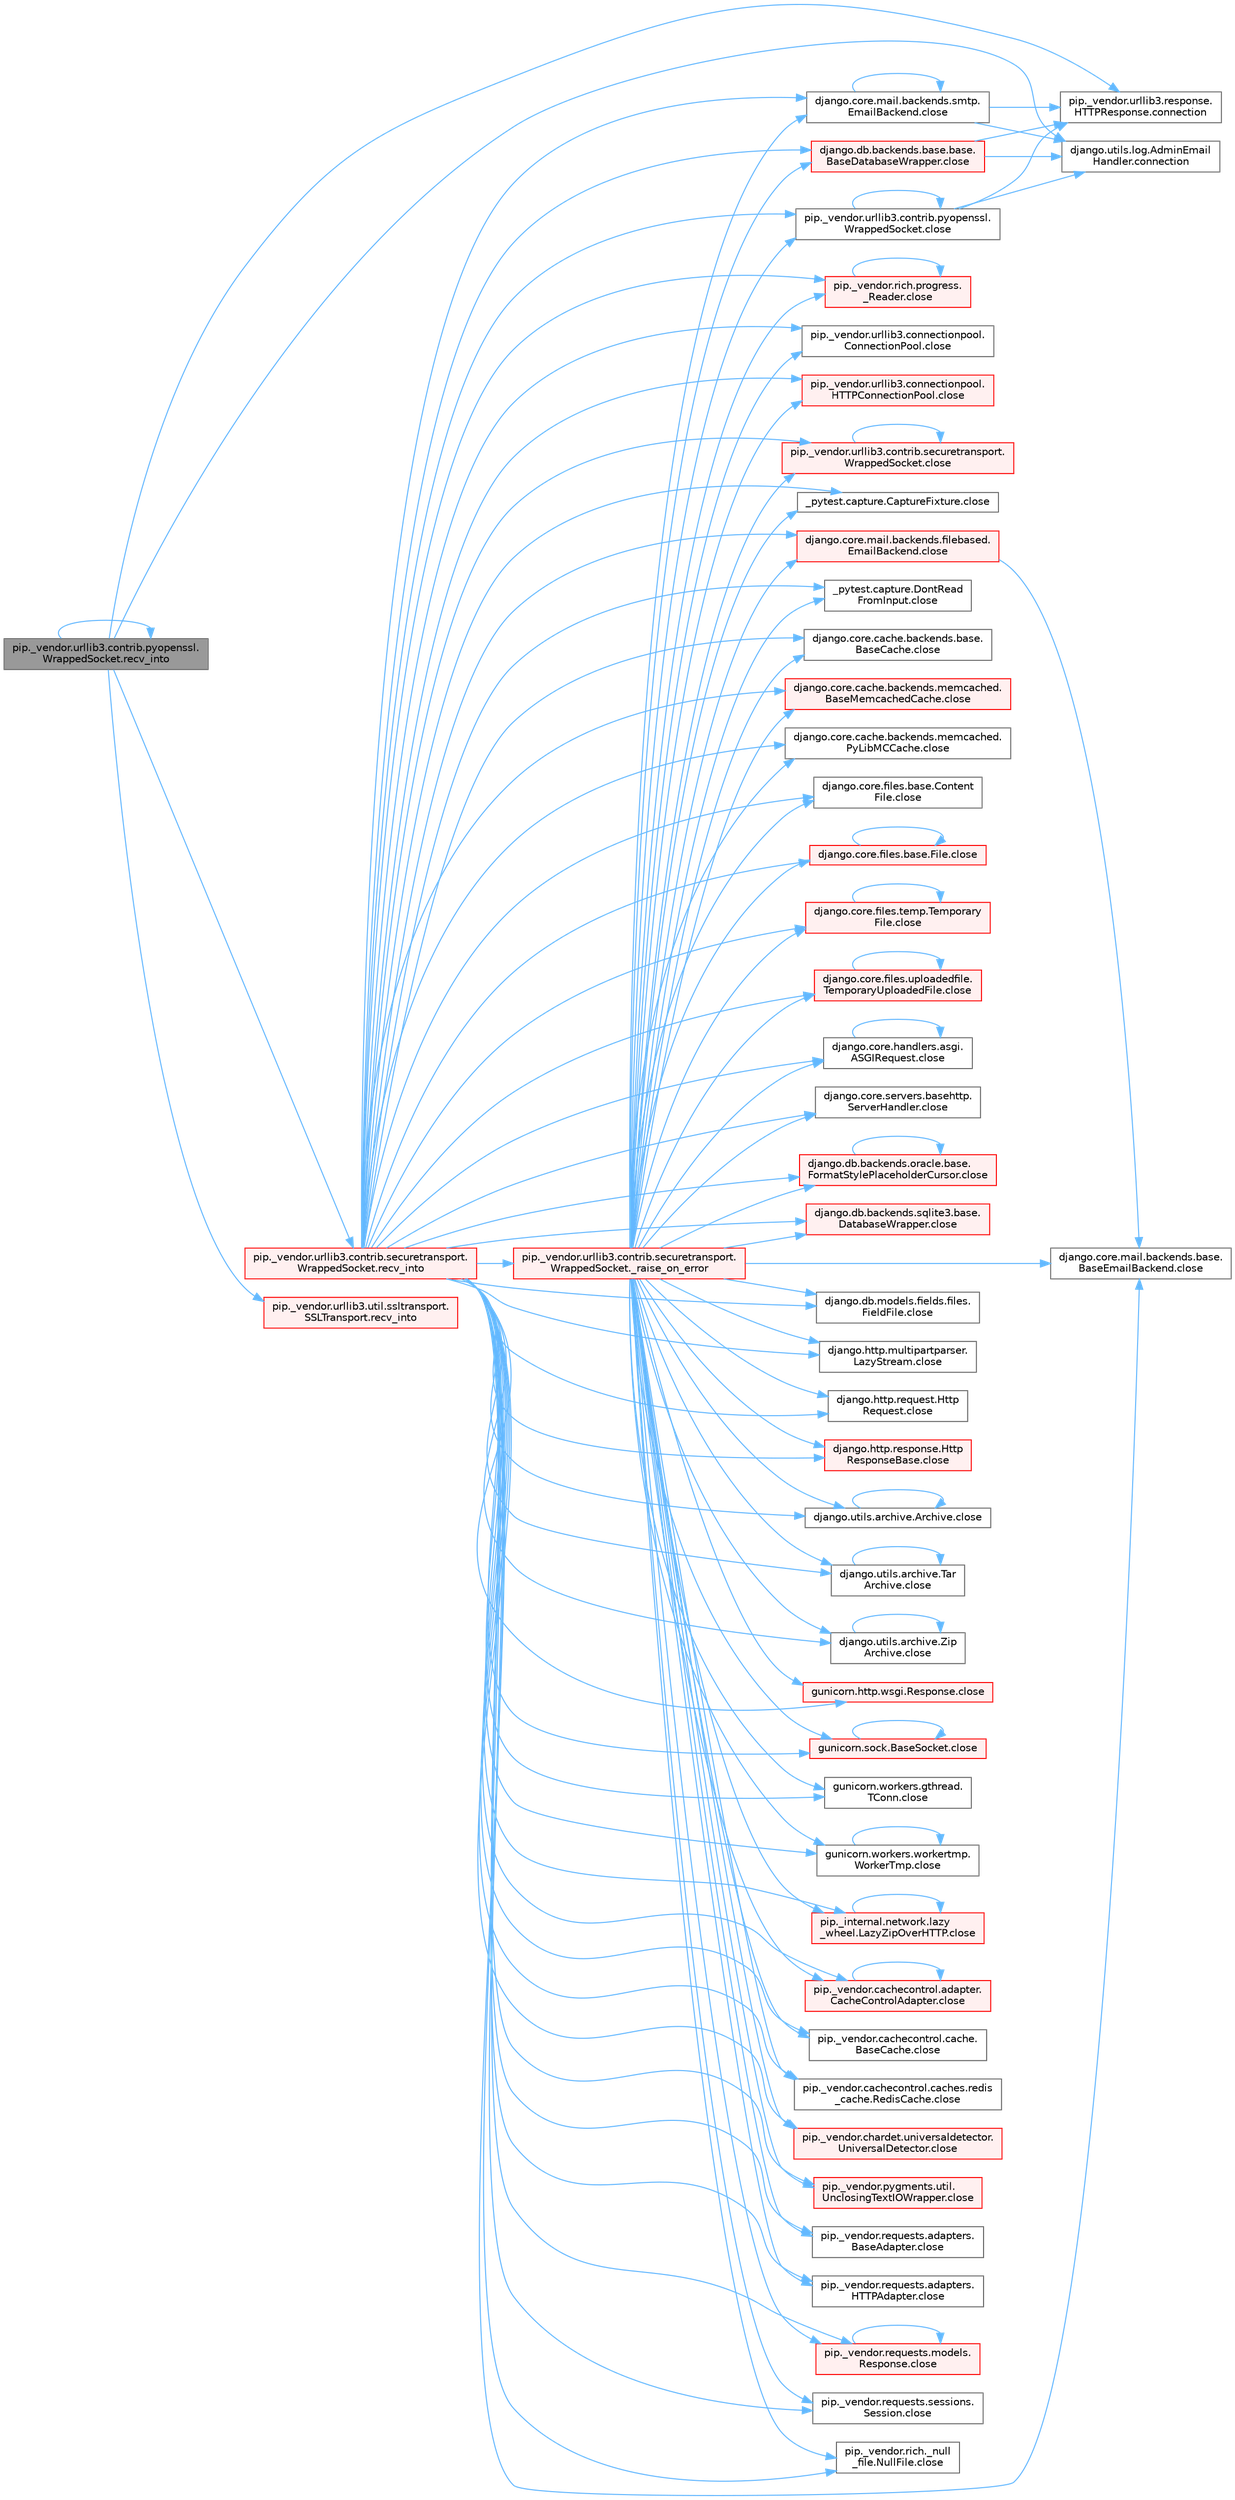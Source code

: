 digraph "pip._vendor.urllib3.contrib.pyopenssl.WrappedSocket.recv_into"
{
 // LATEX_PDF_SIZE
  bgcolor="transparent";
  edge [fontname=Helvetica,fontsize=10,labelfontname=Helvetica,labelfontsize=10];
  node [fontname=Helvetica,fontsize=10,shape=box,height=0.2,width=0.4];
  rankdir="LR";
  Node1 [id="Node000001",label="pip._vendor.urllib3.contrib.pyopenssl.\lWrappedSocket.recv_into",height=0.2,width=0.4,color="gray40", fillcolor="grey60", style="filled", fontcolor="black",tooltip=" "];
  Node1 -> Node2 [id="edge1_Node000001_Node000002",color="steelblue1",style="solid",tooltip=" "];
  Node2 [id="Node000002",label="django.utils.log.AdminEmail\lHandler.connection",height=0.2,width=0.4,color="grey40", fillcolor="white", style="filled",URL="$classdjango_1_1utils_1_1log_1_1_admin_email_handler.html#a545b5f7ec55a857fe1ca7836814a0760",tooltip=" "];
  Node1 -> Node3 [id="edge2_Node000001_Node000003",color="steelblue1",style="solid",tooltip=" "];
  Node3 [id="Node000003",label="pip._vendor.urllib3.response.\lHTTPResponse.connection",height=0.2,width=0.4,color="grey40", fillcolor="white", style="filled",URL="$classpip_1_1__vendor_1_1urllib3_1_1response_1_1_h_t_t_p_response.html#a9002314624685de3bbf9b84bdc87fef8",tooltip=" "];
  Node1 -> Node1 [id="edge3_Node000001_Node000001",color="steelblue1",style="solid",tooltip=" "];
  Node1 -> Node4 [id="edge4_Node000001_Node000004",color="steelblue1",style="solid",tooltip=" "];
  Node4 [id="Node000004",label="pip._vendor.urllib3.contrib.securetransport.\lWrappedSocket.recv_into",height=0.2,width=0.4,color="red", fillcolor="#FFF0F0", style="filled",URL="$classpip_1_1__vendor_1_1urllib3_1_1contrib_1_1securetransport_1_1_wrapped_socket.html#aedfc3cd814ef6075e6907e05860b45d6",tooltip=" "];
  Node4 -> Node5 [id="edge5_Node000004_Node000005",color="steelblue1",style="solid",tooltip=" "];
  Node5 [id="Node000005",label="pip._vendor.urllib3.contrib.securetransport.\lWrappedSocket._raise_on_error",height=0.2,width=0.4,color="red", fillcolor="#FFF0F0", style="filled",URL="$classpip_1_1__vendor_1_1urllib3_1_1contrib_1_1securetransport_1_1_wrapped_socket.html#ae89ceec48b026fbcf5e9888ee21e0c09",tooltip=" "];
  Node5 -> Node6 [id="edge6_Node000005_Node000006",color="steelblue1",style="solid",tooltip=" "];
  Node6 [id="Node000006",label="_pytest.capture.CaptureFixture.close",height=0.2,width=0.4,color="grey40", fillcolor="white", style="filled",URL="$class__pytest_1_1capture_1_1_capture_fixture.html#ac018b3a02c2aff2047974ced57907cd0",tooltip=" "];
  Node5 -> Node7 [id="edge7_Node000005_Node000007",color="steelblue1",style="solid",tooltip=" "];
  Node7 [id="Node000007",label="_pytest.capture.DontRead\lFromInput.close",height=0.2,width=0.4,color="grey40", fillcolor="white", style="filled",URL="$class__pytest_1_1capture_1_1_dont_read_from_input.html#accf28daf7db40f53462752cc02bbdd32",tooltip=" "];
  Node5 -> Node8 [id="edge8_Node000005_Node000008",color="steelblue1",style="solid",tooltip=" "];
  Node8 [id="Node000008",label="django.core.cache.backends.base.\lBaseCache.close",height=0.2,width=0.4,color="grey40", fillcolor="white", style="filled",URL="$classdjango_1_1core_1_1cache_1_1backends_1_1base_1_1_base_cache.html#ae5d10e57a1ab2b99171e943370da8cf3",tooltip=" "];
  Node5 -> Node9 [id="edge9_Node000005_Node000009",color="steelblue1",style="solid",tooltip=" "];
  Node9 [id="Node000009",label="django.core.cache.backends.memcached.\lBaseMemcachedCache.close",height=0.2,width=0.4,color="red", fillcolor="#FFF0F0", style="filled",URL="$classdjango_1_1core_1_1cache_1_1backends_1_1memcached_1_1_base_memcached_cache.html#ab36ac92f106d8dacc64d539b447a5e37",tooltip=" "];
  Node5 -> Node12 [id="edge10_Node000005_Node000012",color="steelblue1",style="solid",tooltip=" "];
  Node12 [id="Node000012",label="django.core.cache.backends.memcached.\lPyLibMCCache.close",height=0.2,width=0.4,color="grey40", fillcolor="white", style="filled",URL="$classdjango_1_1core_1_1cache_1_1backends_1_1memcached_1_1_py_lib_m_c_cache.html#a76cb2e86bb346b70433dfe177597da58",tooltip=" "];
  Node5 -> Node13 [id="edge11_Node000005_Node000013",color="steelblue1",style="solid",tooltip=" "];
  Node13 [id="Node000013",label="django.core.files.base.Content\lFile.close",height=0.2,width=0.4,color="grey40", fillcolor="white", style="filled",URL="$classdjango_1_1core_1_1files_1_1base_1_1_content_file.html#a09ae22d8cfcf28936b97a8eba0fd85cb",tooltip=" "];
  Node5 -> Node14 [id="edge12_Node000005_Node000014",color="steelblue1",style="solid",tooltip=" "];
  Node14 [id="Node000014",label="django.core.files.base.File.close",height=0.2,width=0.4,color="red", fillcolor="#FFF0F0", style="filled",URL="$classdjango_1_1core_1_1files_1_1base_1_1_file.html#a0ff3dc914f2c207114a150eaac429bdc",tooltip=" "];
  Node14 -> Node14 [id="edge13_Node000014_Node000014",color="steelblue1",style="solid",tooltip=" "];
  Node5 -> Node22 [id="edge14_Node000005_Node000022",color="steelblue1",style="solid",tooltip=" "];
  Node22 [id="Node000022",label="django.core.files.temp.Temporary\lFile.close",height=0.2,width=0.4,color="red", fillcolor="#FFF0F0", style="filled",URL="$classdjango_1_1core_1_1files_1_1temp_1_1_temporary_file.html#a3137c46b13cae4e5e6fe6489e42677d5",tooltip=" "];
  Node22 -> Node22 [id="edge15_Node000022_Node000022",color="steelblue1",style="solid",tooltip=" "];
  Node5 -> Node1052 [id="edge16_Node000005_Node001052",color="steelblue1",style="solid",tooltip=" "];
  Node1052 [id="Node001052",label="django.core.files.uploadedfile.\lTemporaryUploadedFile.close",height=0.2,width=0.4,color="red", fillcolor="#FFF0F0", style="filled",URL="$classdjango_1_1core_1_1files_1_1uploadedfile_1_1_temporary_uploaded_file.html#a01ddb9d43a99baf6157c1d60b37198cd",tooltip=" "];
  Node1052 -> Node1052 [id="edge17_Node001052_Node001052",color="steelblue1",style="solid",tooltip=" "];
  Node5 -> Node1053 [id="edge18_Node000005_Node001053",color="steelblue1",style="solid",tooltip=" "];
  Node1053 [id="Node001053",label="django.core.handlers.asgi.\lASGIRequest.close",height=0.2,width=0.4,color="grey40", fillcolor="white", style="filled",URL="$classdjango_1_1core_1_1handlers_1_1asgi_1_1_a_s_g_i_request.html#a2f3a1c1c50b4cf63ef552b4f96cc4f7f",tooltip=" "];
  Node1053 -> Node1053 [id="edge19_Node001053_Node001053",color="steelblue1",style="solid",tooltip=" "];
  Node5 -> Node1054 [id="edge20_Node000005_Node001054",color="steelblue1",style="solid",tooltip=" "];
  Node1054 [id="Node001054",label="django.core.mail.backends.base.\lBaseEmailBackend.close",height=0.2,width=0.4,color="grey40", fillcolor="white", style="filled",URL="$classdjango_1_1core_1_1mail_1_1backends_1_1base_1_1_base_email_backend.html#a358a8107d966c2d82d9eb9d18565784e",tooltip=" "];
  Node5 -> Node1055 [id="edge21_Node000005_Node001055",color="steelblue1",style="solid",tooltip=" "];
  Node1055 [id="Node001055",label="django.core.mail.backends.filebased.\lEmailBackend.close",height=0.2,width=0.4,color="red", fillcolor="#FFF0F0", style="filled",URL="$classdjango_1_1core_1_1mail_1_1backends_1_1filebased_1_1_email_backend.html#af90ba8a487930e530a20ceb03669a672",tooltip=" "];
  Node1055 -> Node1054 [id="edge22_Node001055_Node001054",color="steelblue1",style="solid",tooltip=" "];
  Node5 -> Node1056 [id="edge23_Node000005_Node001056",color="steelblue1",style="solid",tooltip=" "];
  Node1056 [id="Node001056",label="django.core.mail.backends.smtp.\lEmailBackend.close",height=0.2,width=0.4,color="grey40", fillcolor="white", style="filled",URL="$classdjango_1_1core_1_1mail_1_1backends_1_1smtp_1_1_email_backend.html#a6ac7253539c4f1102986c6df417fb050",tooltip=" "];
  Node1056 -> Node1056 [id="edge24_Node001056_Node001056",color="steelblue1",style="solid",tooltip=" "];
  Node1056 -> Node2 [id="edge25_Node001056_Node000002",color="steelblue1",style="solid",tooltip=" "];
  Node1056 -> Node3 [id="edge26_Node001056_Node000003",color="steelblue1",style="solid",tooltip=" "];
  Node5 -> Node1057 [id="edge27_Node000005_Node001057",color="steelblue1",style="solid",tooltip=" "];
  Node1057 [id="Node001057",label="django.core.servers.basehttp.\lServerHandler.close",height=0.2,width=0.4,color="grey40", fillcolor="white", style="filled",URL="$classdjango_1_1core_1_1servers_1_1basehttp_1_1_server_handler.html#a67022bc1dc85a75307901027d41a6a61",tooltip=" "];
  Node5 -> Node1058 [id="edge28_Node000005_Node001058",color="steelblue1",style="solid",tooltip=" "];
  Node1058 [id="Node001058",label="django.db.backends.base.base.\lBaseDatabaseWrapper.close",height=0.2,width=0.4,color="red", fillcolor="#FFF0F0", style="filled",URL="$classdjango_1_1db_1_1backends_1_1base_1_1base_1_1_base_database_wrapper.html#a01214a9b91408274fbc34cb062baf2bc",tooltip=" "];
  Node1058 -> Node2 [id="edge29_Node001058_Node000002",color="steelblue1",style="solid",tooltip=" "];
  Node1058 -> Node3 [id="edge30_Node001058_Node000003",color="steelblue1",style="solid",tooltip=" "];
  Node5 -> Node1068 [id="edge31_Node000005_Node001068",color="steelblue1",style="solid",tooltip=" "];
  Node1068 [id="Node001068",label="django.db.backends.oracle.base.\lFormatStylePlaceholderCursor.close",height=0.2,width=0.4,color="red", fillcolor="#FFF0F0", style="filled",URL="$classdjango_1_1db_1_1backends_1_1oracle_1_1base_1_1_format_style_placeholder_cursor.html#aebbf24b6a824d4e0fb370ce417d41f93",tooltip=" "];
  Node1068 -> Node1068 [id="edge32_Node001068_Node001068",color="steelblue1",style="solid",tooltip=" "];
  Node5 -> Node1073 [id="edge33_Node000005_Node001073",color="steelblue1",style="solid",tooltip=" "];
  Node1073 [id="Node001073",label="django.db.backends.sqlite3.base.\lDatabaseWrapper.close",height=0.2,width=0.4,color="red", fillcolor="#FFF0F0", style="filled",URL="$classdjango_1_1db_1_1backends_1_1sqlite3_1_1base_1_1_database_wrapper.html#accb46eb6dd574171611ec4912f677d3f",tooltip=" "];
  Node5 -> Node1076 [id="edge34_Node000005_Node001076",color="steelblue1",style="solid",tooltip=" "];
  Node1076 [id="Node001076",label="django.db.models.fields.files.\lFieldFile.close",height=0.2,width=0.4,color="grey40", fillcolor="white", style="filled",URL="$classdjango_1_1db_1_1models_1_1fields_1_1files_1_1_field_file.html#a7764f6ac41d2cf2e0e60639dff4d7f03",tooltip=" "];
  Node5 -> Node1077 [id="edge35_Node000005_Node001077",color="steelblue1",style="solid",tooltip=" "];
  Node1077 [id="Node001077",label="django.http.multipartparser.\lLazyStream.close",height=0.2,width=0.4,color="grey40", fillcolor="white", style="filled",URL="$classdjango_1_1http_1_1multipartparser_1_1_lazy_stream.html#a8cc031a8e3e86872b4d5d12ebb448573",tooltip=" "];
  Node5 -> Node1078 [id="edge36_Node000005_Node001078",color="steelblue1",style="solid",tooltip=" "];
  Node1078 [id="Node001078",label="django.http.request.Http\lRequest.close",height=0.2,width=0.4,color="grey40", fillcolor="white", style="filled",URL="$classdjango_1_1http_1_1request_1_1_http_request.html#a13db25295d57830ab61aed1a8339842e",tooltip=" "];
  Node5 -> Node1079 [id="edge37_Node000005_Node001079",color="steelblue1",style="solid",tooltip=" "];
  Node1079 [id="Node001079",label="django.http.response.Http\lResponseBase.close",height=0.2,width=0.4,color="red", fillcolor="#FFF0F0", style="filled",URL="$classdjango_1_1http_1_1response_1_1_http_response_base.html#a2e18a8319fb2b68853f032a3a1e93ffe",tooltip=" "];
  Node5 -> Node1080 [id="edge38_Node000005_Node001080",color="steelblue1",style="solid",tooltip=" "];
  Node1080 [id="Node001080",label="django.utils.archive.Archive.close",height=0.2,width=0.4,color="grey40", fillcolor="white", style="filled",URL="$classdjango_1_1utils_1_1archive_1_1_archive.html#a5fe062c89d687d218982c9c523c74c2a",tooltip=" "];
  Node1080 -> Node1080 [id="edge39_Node001080_Node001080",color="steelblue1",style="solid",tooltip=" "];
  Node5 -> Node1081 [id="edge40_Node000005_Node001081",color="steelblue1",style="solid",tooltip=" "];
  Node1081 [id="Node001081",label="django.utils.archive.Tar\lArchive.close",height=0.2,width=0.4,color="grey40", fillcolor="white", style="filled",URL="$classdjango_1_1utils_1_1archive_1_1_tar_archive.html#a9f92da2fc83a8bf18400412a9cf77836",tooltip=" "];
  Node1081 -> Node1081 [id="edge41_Node001081_Node001081",color="steelblue1",style="solid",tooltip=" "];
  Node5 -> Node1082 [id="edge42_Node000005_Node001082",color="steelblue1",style="solid",tooltip=" "];
  Node1082 [id="Node001082",label="django.utils.archive.Zip\lArchive.close",height=0.2,width=0.4,color="grey40", fillcolor="white", style="filled",URL="$classdjango_1_1utils_1_1archive_1_1_zip_archive.html#a72926f0c232970ff5bf94a7082dd5ac9",tooltip=" "];
  Node1082 -> Node1082 [id="edge43_Node001082_Node001082",color="steelblue1",style="solid",tooltip=" "];
  Node5 -> Node1083 [id="edge44_Node000005_Node001083",color="steelblue1",style="solid",tooltip=" "];
  Node1083 [id="Node001083",label="gunicorn.http.wsgi.Response.close",height=0.2,width=0.4,color="red", fillcolor="#FFF0F0", style="filled",URL="$classgunicorn_1_1http_1_1wsgi_1_1_response.html#a046ea28916c2a721d57a5852261bef24",tooltip=" "];
  Node5 -> Node1090 [id="edge45_Node000005_Node001090",color="steelblue1",style="solid",tooltip=" "];
  Node1090 [id="Node001090",label="gunicorn.sock.BaseSocket.close",height=0.2,width=0.4,color="red", fillcolor="#FFF0F0", style="filled",URL="$classgunicorn_1_1sock_1_1_base_socket.html#af2002e81bf30cc8c6614f9568af6ef06",tooltip=" "];
  Node1090 -> Node1090 [id="edge46_Node001090_Node001090",color="steelblue1",style="solid",tooltip=" "];
  Node5 -> Node1132 [id="edge47_Node000005_Node001132",color="steelblue1",style="solid",tooltip=" "];
  Node1132 [id="Node001132",label="gunicorn.workers.gthread.\lTConn.close",height=0.2,width=0.4,color="grey40", fillcolor="white", style="filled",URL="$classgunicorn_1_1workers_1_1gthread_1_1_t_conn.html#aa302868e132a81509a48f46789d6afc4",tooltip=" "];
  Node5 -> Node1133 [id="edge48_Node000005_Node001133",color="steelblue1",style="solid",tooltip=" "];
  Node1133 [id="Node001133",label="gunicorn.workers.workertmp.\lWorkerTmp.close",height=0.2,width=0.4,color="grey40", fillcolor="white", style="filled",URL="$classgunicorn_1_1workers_1_1workertmp_1_1_worker_tmp.html#ae6bf726cee2be8f52fa4bbe0f868d3c6",tooltip=" "];
  Node1133 -> Node1133 [id="edge49_Node001133_Node001133",color="steelblue1",style="solid",tooltip=" "];
  Node5 -> Node1134 [id="edge50_Node000005_Node001134",color="steelblue1",style="solid",tooltip=" "];
  Node1134 [id="Node001134",label="pip._internal.network.lazy\l_wheel.LazyZipOverHTTP.close",height=0.2,width=0.4,color="red", fillcolor="#FFF0F0", style="filled",URL="$classpip_1_1__internal_1_1network_1_1lazy__wheel_1_1_lazy_zip_over_h_t_t_p.html#a6aeec11453c683f141b9fe121163a8d0",tooltip=" "];
  Node1134 -> Node1134 [id="edge51_Node001134_Node001134",color="steelblue1",style="solid",tooltip=" "];
  Node5 -> Node1135 [id="edge52_Node000005_Node001135",color="steelblue1",style="solid",tooltip=" "];
  Node1135 [id="Node001135",label="pip._vendor.cachecontrol.adapter.\lCacheControlAdapter.close",height=0.2,width=0.4,color="red", fillcolor="#FFF0F0", style="filled",URL="$classpip_1_1__vendor_1_1cachecontrol_1_1adapter_1_1_cache_control_adapter.html#a085c6ea7434042e9af7286a8875fb646",tooltip=" "];
  Node1135 -> Node1135 [id="edge53_Node001135_Node001135",color="steelblue1",style="solid",tooltip=" "];
  Node5 -> Node1138 [id="edge54_Node000005_Node001138",color="steelblue1",style="solid",tooltip=" "];
  Node1138 [id="Node001138",label="pip._vendor.cachecontrol.cache.\lBaseCache.close",height=0.2,width=0.4,color="grey40", fillcolor="white", style="filled",URL="$classpip_1_1__vendor_1_1cachecontrol_1_1cache_1_1_base_cache.html#aed3b918393d941c531ffda7afa8968c5",tooltip=" "];
  Node5 -> Node1139 [id="edge55_Node000005_Node001139",color="steelblue1",style="solid",tooltip=" "];
  Node1139 [id="Node001139",label="pip._vendor.cachecontrol.caches.redis\l_cache.RedisCache.close",height=0.2,width=0.4,color="grey40", fillcolor="white", style="filled",URL="$classpip_1_1__vendor_1_1cachecontrol_1_1caches_1_1redis__cache_1_1_redis_cache.html#a3703f11cd74de5a2d416b33208df6710",tooltip=" "];
  Node5 -> Node1140 [id="edge56_Node000005_Node001140",color="steelblue1",style="solid",tooltip=" "];
  Node1140 [id="Node001140",label="pip._vendor.chardet.universaldetector.\lUniversalDetector.close",height=0.2,width=0.4,color="red", fillcolor="#FFF0F0", style="filled",URL="$classpip_1_1__vendor_1_1chardet_1_1universaldetector_1_1_universal_detector.html#a2a729e7ae145e4953628aac35a1478d1",tooltip=" "];
  Node5 -> Node1147 [id="edge57_Node000005_Node001147",color="steelblue1",style="solid",tooltip=" "];
  Node1147 [id="Node001147",label="pip._vendor.pygments.util.\lUnclosingTextIOWrapper.close",height=0.2,width=0.4,color="red", fillcolor="#FFF0F0", style="filled",URL="$classpip_1_1__vendor_1_1pygments_1_1util_1_1_unclosing_text_i_o_wrapper.html#a8b7334932e365946b03244a148e50846",tooltip=" "];
  Node5 -> Node3100 [id="edge58_Node000005_Node003100",color="steelblue1",style="solid",tooltip=" "];
  Node3100 [id="Node003100",label="pip._vendor.requests.adapters.\lBaseAdapter.close",height=0.2,width=0.4,color="grey40", fillcolor="white", style="filled",URL="$classpip_1_1__vendor_1_1requests_1_1adapters_1_1_base_adapter.html#ab52f259a4633310e303f4ac6b07eb1e5",tooltip=" "];
  Node5 -> Node3101 [id="edge59_Node000005_Node003101",color="steelblue1",style="solid",tooltip=" "];
  Node3101 [id="Node003101",label="pip._vendor.requests.adapters.\lHTTPAdapter.close",height=0.2,width=0.4,color="grey40", fillcolor="white", style="filled",URL="$classpip_1_1__vendor_1_1requests_1_1adapters_1_1_h_t_t_p_adapter.html#abce959ea97f8378278ff019c78481a11",tooltip=" "];
  Node5 -> Node3102 [id="edge60_Node000005_Node003102",color="steelblue1",style="solid",tooltip=" "];
  Node3102 [id="Node003102",label="pip._vendor.requests.models.\lResponse.close",height=0.2,width=0.4,color="red", fillcolor="#FFF0F0", style="filled",URL="$classpip_1_1__vendor_1_1requests_1_1models_1_1_response.html#ad28d6ce5be5b46752b43673257562918",tooltip=" "];
  Node3102 -> Node3102 [id="edge61_Node003102_Node003102",color="steelblue1",style="solid",tooltip=" "];
  Node5 -> Node3103 [id="edge62_Node000005_Node003103",color="steelblue1",style="solid",tooltip=" "];
  Node3103 [id="Node003103",label="pip._vendor.requests.sessions.\lSession.close",height=0.2,width=0.4,color="grey40", fillcolor="white", style="filled",URL="$classpip_1_1__vendor_1_1requests_1_1sessions_1_1_session.html#a68f6778af4ee2d650c2669eab73f7316",tooltip=" "];
  Node5 -> Node3104 [id="edge63_Node000005_Node003104",color="steelblue1",style="solid",tooltip=" "];
  Node3104 [id="Node003104",label="pip._vendor.rich._null\l_file.NullFile.close",height=0.2,width=0.4,color="grey40", fillcolor="white", style="filled",URL="$classpip_1_1__vendor_1_1rich_1_1__null__file_1_1_null_file.html#a69df97884b231150d00b66e93e01b127",tooltip=" "];
  Node5 -> Node3105 [id="edge64_Node000005_Node003105",color="steelblue1",style="solid",tooltip=" "];
  Node3105 [id="Node003105",label="pip._vendor.rich.progress.\l_Reader.close",height=0.2,width=0.4,color="red", fillcolor="#FFF0F0", style="filled",URL="$classpip_1_1__vendor_1_1rich_1_1progress_1_1___reader.html#a6c0b1964d885972a97a12a9ac01d23e8",tooltip=" "];
  Node3105 -> Node3105 [id="edge65_Node003105_Node003105",color="steelblue1",style="solid",tooltip=" "];
  Node5 -> Node3165 [id="edge66_Node000005_Node003165",color="steelblue1",style="solid",tooltip=" "];
  Node3165 [id="Node003165",label="pip._vendor.urllib3.connectionpool.\lConnectionPool.close",height=0.2,width=0.4,color="grey40", fillcolor="white", style="filled",URL="$classpip_1_1__vendor_1_1urllib3_1_1connectionpool_1_1_connection_pool.html#a95d4181616367e6d07952c025345472f",tooltip=" "];
  Node5 -> Node3166 [id="edge67_Node000005_Node003166",color="steelblue1",style="solid",tooltip=" "];
  Node3166 [id="Node003166",label="pip._vendor.urllib3.connectionpool.\lHTTPConnectionPool.close",height=0.2,width=0.4,color="red", fillcolor="#FFF0F0", style="filled",URL="$classpip_1_1__vendor_1_1urllib3_1_1connectionpool_1_1_h_t_t_p_connection_pool.html#a7a425188d0edc28baf765972da7628b4",tooltip=" "];
  Node5 -> Node3168 [id="edge68_Node000005_Node003168",color="steelblue1",style="solid",tooltip=" "];
  Node3168 [id="Node003168",label="pip._vendor.urllib3.contrib.pyopenssl.\lWrappedSocket.close",height=0.2,width=0.4,color="grey40", fillcolor="white", style="filled",URL="$classpip_1_1__vendor_1_1urllib3_1_1contrib_1_1pyopenssl_1_1_wrapped_socket.html#a971727c09e26dabe28ed3291ff94885b",tooltip=" "];
  Node3168 -> Node3168 [id="edge69_Node003168_Node003168",color="steelblue1",style="solid",tooltip=" "];
  Node3168 -> Node2 [id="edge70_Node003168_Node000002",color="steelblue1",style="solid",tooltip=" "];
  Node3168 -> Node3 [id="edge71_Node003168_Node000003",color="steelblue1",style="solid",tooltip=" "];
  Node5 -> Node3169 [id="edge72_Node000005_Node003169",color="steelblue1",style="solid",tooltip=" "];
  Node3169 [id="Node003169",label="pip._vendor.urllib3.contrib.securetransport.\lWrappedSocket.close",height=0.2,width=0.4,color="red", fillcolor="#FFF0F0", style="filled",URL="$classpip_1_1__vendor_1_1urllib3_1_1contrib_1_1securetransport_1_1_wrapped_socket.html#af0f4930b6b559090af795e5165d1d92a",tooltip=" "];
  Node3169 -> Node3169 [id="edge73_Node003169_Node003169",color="steelblue1",style="solid",tooltip=" "];
  Node4 -> Node6 [id="edge74_Node000004_Node000006",color="steelblue1",style="solid",tooltip=" "];
  Node4 -> Node7 [id="edge75_Node000004_Node000007",color="steelblue1",style="solid",tooltip=" "];
  Node4 -> Node8 [id="edge76_Node000004_Node000008",color="steelblue1",style="solid",tooltip=" "];
  Node4 -> Node9 [id="edge77_Node000004_Node000009",color="steelblue1",style="solid",tooltip=" "];
  Node4 -> Node12 [id="edge78_Node000004_Node000012",color="steelblue1",style="solid",tooltip=" "];
  Node4 -> Node13 [id="edge79_Node000004_Node000013",color="steelblue1",style="solid",tooltip=" "];
  Node4 -> Node14 [id="edge80_Node000004_Node000014",color="steelblue1",style="solid",tooltip=" "];
  Node4 -> Node22 [id="edge81_Node000004_Node000022",color="steelblue1",style="solid",tooltip=" "];
  Node4 -> Node1052 [id="edge82_Node000004_Node001052",color="steelblue1",style="solid",tooltip=" "];
  Node4 -> Node1053 [id="edge83_Node000004_Node001053",color="steelblue1",style="solid",tooltip=" "];
  Node4 -> Node1054 [id="edge84_Node000004_Node001054",color="steelblue1",style="solid",tooltip=" "];
  Node4 -> Node1055 [id="edge85_Node000004_Node001055",color="steelblue1",style="solid",tooltip=" "];
  Node4 -> Node1056 [id="edge86_Node000004_Node001056",color="steelblue1",style="solid",tooltip=" "];
  Node4 -> Node1057 [id="edge87_Node000004_Node001057",color="steelblue1",style="solid",tooltip=" "];
  Node4 -> Node1058 [id="edge88_Node000004_Node001058",color="steelblue1",style="solid",tooltip=" "];
  Node4 -> Node1068 [id="edge89_Node000004_Node001068",color="steelblue1",style="solid",tooltip=" "];
  Node4 -> Node1073 [id="edge90_Node000004_Node001073",color="steelblue1",style="solid",tooltip=" "];
  Node4 -> Node1076 [id="edge91_Node000004_Node001076",color="steelblue1",style="solid",tooltip=" "];
  Node4 -> Node1077 [id="edge92_Node000004_Node001077",color="steelblue1",style="solid",tooltip=" "];
  Node4 -> Node1078 [id="edge93_Node000004_Node001078",color="steelblue1",style="solid",tooltip=" "];
  Node4 -> Node1079 [id="edge94_Node000004_Node001079",color="steelblue1",style="solid",tooltip=" "];
  Node4 -> Node1080 [id="edge95_Node000004_Node001080",color="steelblue1",style="solid",tooltip=" "];
  Node4 -> Node1081 [id="edge96_Node000004_Node001081",color="steelblue1",style="solid",tooltip=" "];
  Node4 -> Node1082 [id="edge97_Node000004_Node001082",color="steelblue1",style="solid",tooltip=" "];
  Node4 -> Node1083 [id="edge98_Node000004_Node001083",color="steelblue1",style="solid",tooltip=" "];
  Node4 -> Node1090 [id="edge99_Node000004_Node001090",color="steelblue1",style="solid",tooltip=" "];
  Node4 -> Node1132 [id="edge100_Node000004_Node001132",color="steelblue1",style="solid",tooltip=" "];
  Node4 -> Node1133 [id="edge101_Node000004_Node001133",color="steelblue1",style="solid",tooltip=" "];
  Node4 -> Node1134 [id="edge102_Node000004_Node001134",color="steelblue1",style="solid",tooltip=" "];
  Node4 -> Node1135 [id="edge103_Node000004_Node001135",color="steelblue1",style="solid",tooltip=" "];
  Node4 -> Node1138 [id="edge104_Node000004_Node001138",color="steelblue1",style="solid",tooltip=" "];
  Node4 -> Node1139 [id="edge105_Node000004_Node001139",color="steelblue1",style="solid",tooltip=" "];
  Node4 -> Node1140 [id="edge106_Node000004_Node001140",color="steelblue1",style="solid",tooltip=" "];
  Node4 -> Node1147 [id="edge107_Node000004_Node001147",color="steelblue1",style="solid",tooltip=" "];
  Node4 -> Node3100 [id="edge108_Node000004_Node003100",color="steelblue1",style="solid",tooltip=" "];
  Node4 -> Node3101 [id="edge109_Node000004_Node003101",color="steelblue1",style="solid",tooltip=" "];
  Node4 -> Node3102 [id="edge110_Node000004_Node003102",color="steelblue1",style="solid",tooltip=" "];
  Node4 -> Node3103 [id="edge111_Node000004_Node003103",color="steelblue1",style="solid",tooltip=" "];
  Node4 -> Node3104 [id="edge112_Node000004_Node003104",color="steelblue1",style="solid",tooltip=" "];
  Node4 -> Node3105 [id="edge113_Node000004_Node003105",color="steelblue1",style="solid",tooltip=" "];
  Node4 -> Node3165 [id="edge114_Node000004_Node003165",color="steelblue1",style="solid",tooltip=" "];
  Node4 -> Node3166 [id="edge115_Node000004_Node003166",color="steelblue1",style="solid",tooltip=" "];
  Node4 -> Node3168 [id="edge116_Node000004_Node003168",color="steelblue1",style="solid",tooltip=" "];
  Node4 -> Node3169 [id="edge117_Node000004_Node003169",color="steelblue1",style="solid",tooltip=" "];
  Node1 -> Node4527 [id="edge118_Node000001_Node004527",color="steelblue1",style="solid",tooltip=" "];
  Node4527 [id="Node004527",label="pip._vendor.urllib3.util.ssltransport.\lSSLTransport.recv_into",height=0.2,width=0.4,color="red", fillcolor="#FFF0F0", style="filled",URL="$classpip_1_1__vendor_1_1urllib3_1_1util_1_1ssltransport_1_1_s_s_l_transport.html#a9d8da497d2fe869c1f3f9ad1de30fd0c",tooltip=" "];
}
